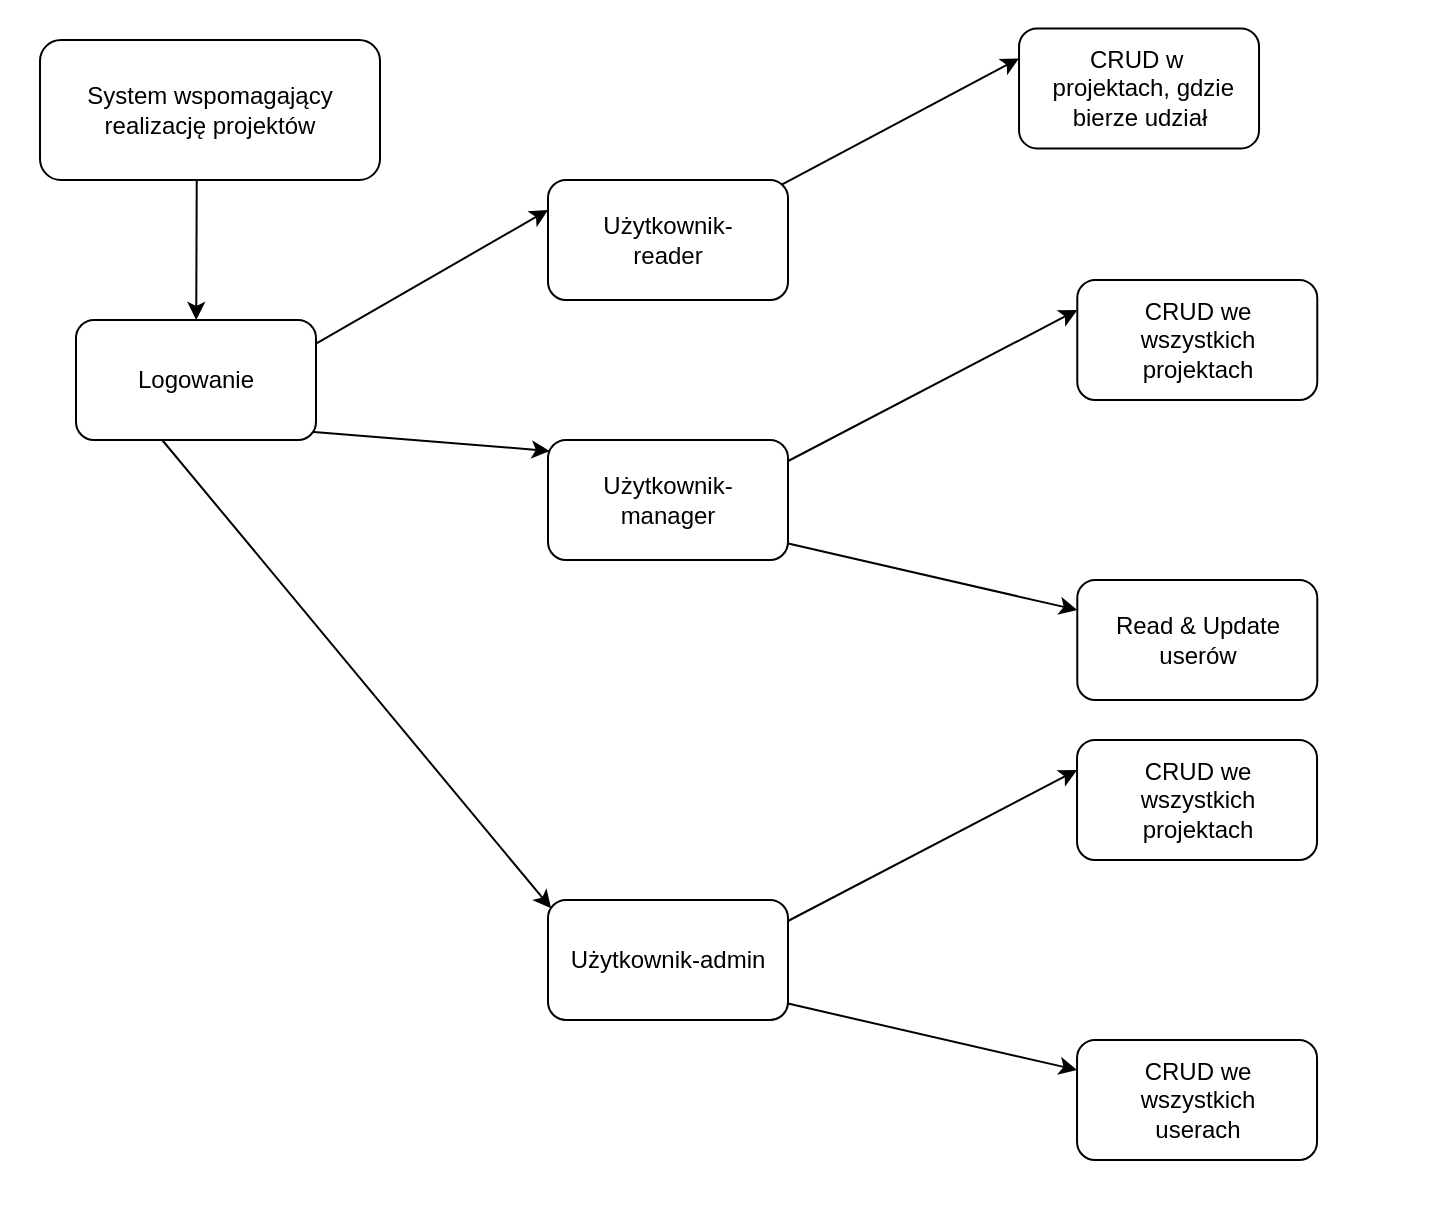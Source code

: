 <mxfile version="14.6.13" type="device"><diagram id="6dRL3DHkZBHCM8OA4Xyj" name="Strona-1"><mxGraphModel dx="1024" dy="592" grid="1" gridSize="10" guides="1" tooltips="1" connect="1" arrows="1" fold="1" page="1" pageScale="1" pageWidth="827" pageHeight="1169" math="0" shadow="0"><root><mxCell id="0"/><mxCell id="1" parent="0"/><mxCell id="h70TYrD-1M-cS9WpT5PI-1" value="" style="rounded=1;whiteSpace=wrap;html=1;" parent="1" vertex="1"><mxGeometry x="20" y="30" width="170" height="70" as="geometry"/></mxCell><mxCell id="h70TYrD-1M-cS9WpT5PI-2" value="System wspomagający realizację projektów" style="text;html=1;strokeColor=none;fillColor=none;align=center;verticalAlign=middle;whiteSpace=wrap;rounded=0;" parent="1" vertex="1"><mxGeometry x="40" y="55" width="130" height="20" as="geometry"/></mxCell><mxCell id="h70TYrD-1M-cS9WpT5PI-3" value="" style="endArrow=classic;html=1;exitX=0.461;exitY=0.994;exitDx=0;exitDy=0;exitPerimeter=0;" parent="1" source="h70TYrD-1M-cS9WpT5PI-1" target="h70TYrD-1M-cS9WpT5PI-4" edge="1"><mxGeometry width="50" height="50" relative="1" as="geometry"><mxPoint x="70" y="190" as="sourcePoint"/><mxPoint x="98" y="200" as="targetPoint"/></mxGeometry></mxCell><mxCell id="h70TYrD-1M-cS9WpT5PI-4" value="" style="rounded=1;whiteSpace=wrap;html=1;" parent="1" vertex="1"><mxGeometry x="38" y="170" width="120" height="60" as="geometry"/></mxCell><mxCell id="h70TYrD-1M-cS9WpT5PI-7" value="Logowanie" style="text;html=1;strokeColor=none;fillColor=none;align=center;verticalAlign=middle;whiteSpace=wrap;rounded=0;" parent="1" vertex="1"><mxGeometry x="48" y="180" width="100" height="40" as="geometry"/></mxCell><mxCell id="h70TYrD-1M-cS9WpT5PI-10" value="" style="rounded=1;whiteSpace=wrap;html=1;" parent="1" vertex="1"><mxGeometry x="274" y="100" width="120" height="60" as="geometry"/></mxCell><mxCell id="h70TYrD-1M-cS9WpT5PI-11" value="Użytkownik-reader" style="text;html=1;strokeColor=none;fillColor=none;align=center;verticalAlign=middle;whiteSpace=wrap;rounded=0;" parent="1" vertex="1"><mxGeometry x="284" y="110" width="100" height="40" as="geometry"/></mxCell><mxCell id="h70TYrD-1M-cS9WpT5PI-12" value="" style="rounded=1;whiteSpace=wrap;html=1;" parent="1" vertex="1"><mxGeometry x="274" y="230" width="120" height="60" as="geometry"/></mxCell><mxCell id="h70TYrD-1M-cS9WpT5PI-13" value="Użytkownik-manager" style="text;html=1;strokeColor=none;fillColor=none;align=center;verticalAlign=middle;whiteSpace=wrap;rounded=0;" parent="1" vertex="1"><mxGeometry x="284" y="240" width="100" height="40" as="geometry"/></mxCell><mxCell id="h70TYrD-1M-cS9WpT5PI-14" value="" style="rounded=1;whiteSpace=wrap;html=1;" parent="1" vertex="1"><mxGeometry x="274" y="460" width="120" height="60" as="geometry"/></mxCell><mxCell id="h70TYrD-1M-cS9WpT5PI-15" value="Użytkownik-admin" style="text;html=1;strokeColor=none;fillColor=none;align=center;verticalAlign=middle;whiteSpace=wrap;rounded=0;" parent="1" vertex="1"><mxGeometry x="284" y="470" width="100" height="40" as="geometry"/></mxCell><mxCell id="h70TYrD-1M-cS9WpT5PI-19" value="" style="endArrow=classic;html=1;entryX=0;entryY=0.25;entryDx=0;entryDy=0;exitX=1.004;exitY=0.193;exitDx=0;exitDy=0;exitPerimeter=0;" parent="1" source="h70TYrD-1M-cS9WpT5PI-4" target="h70TYrD-1M-cS9WpT5PI-10" edge="1"><mxGeometry width="50" height="50" relative="1" as="geometry"><mxPoint x="160" y="180" as="sourcePoint"/><mxPoint x="280" y="110" as="targetPoint"/></mxGeometry></mxCell><mxCell id="h70TYrD-1M-cS9WpT5PI-22" value="" style="endArrow=classic;html=1;exitX=0.991;exitY=0.934;exitDx=0;exitDy=0;exitPerimeter=0;entryX=0.007;entryY=0.091;entryDx=0;entryDy=0;entryPerimeter=0;" parent="1" source="h70TYrD-1M-cS9WpT5PI-4" target="h70TYrD-1M-cS9WpT5PI-12" edge="1"><mxGeometry width="50" height="50" relative="1" as="geometry"><mxPoint x="130" y="280" as="sourcePoint"/><mxPoint x="277" y="355" as="targetPoint"/></mxGeometry></mxCell><mxCell id="h70TYrD-1M-cS9WpT5PI-23" value="" style="endArrow=classic;html=1;entryX=0.013;entryY=0.069;entryDx=0;entryDy=0;entryPerimeter=0;exitX=0.36;exitY=1.002;exitDx=0;exitDy=0;exitPerimeter=0;" parent="1" source="h70TYrD-1M-cS9WpT5PI-4" target="h70TYrD-1M-cS9WpT5PI-14" edge="1"><mxGeometry width="50" height="50" relative="1" as="geometry"><mxPoint x="90" y="250" as="sourcePoint"/><mxPoint x="274" y="610" as="targetPoint"/></mxGeometry></mxCell><mxCell id="h70TYrD-1M-cS9WpT5PI-25" value="" style="rounded=1;whiteSpace=wrap;html=1;" parent="1" vertex="1"><mxGeometry x="509.52" y="24.21" width="120" height="60" as="geometry"/></mxCell><mxCell id="h70TYrD-1M-cS9WpT5PI-26" value="CRUD w&amp;nbsp; &amp;nbsp;projektach, gdzie bierze udział" style="text;html=1;strokeColor=none;fillColor=none;align=center;verticalAlign=middle;whiteSpace=wrap;rounded=0;" parent="1" vertex="1"><mxGeometry x="519.52" y="34.21" width="100" height="40" as="geometry"/></mxCell><mxCell id="h70TYrD-1M-cS9WpT5PI-27" value="" style="endArrow=classic;html=1;entryX=0;entryY=0.25;entryDx=0;entryDy=0;exitX=0.974;exitY=0.039;exitDx=0;exitDy=0;exitPerimeter=0;" parent="1" source="h70TYrD-1M-cS9WpT5PI-10" target="h70TYrD-1M-cS9WpT5PI-25" edge="1"><mxGeometry width="50" height="50" relative="1" as="geometry"><mxPoint x="394.0" y="105.79" as="sourcePoint"/><mxPoint x="515.52" y="34.21" as="targetPoint"/></mxGeometry></mxCell><mxCell id="h70TYrD-1M-cS9WpT5PI-29" value="" style="rounded=1;whiteSpace=wrap;html=1;" parent="1" vertex="1"><mxGeometry x="538.64" y="150" width="120" height="60" as="geometry"/></mxCell><mxCell id="h70TYrD-1M-cS9WpT5PI-30" value="CRUD we wszystkich projektach" style="text;html=1;strokeColor=none;fillColor=none;align=center;verticalAlign=middle;whiteSpace=wrap;rounded=0;" parent="1" vertex="1"><mxGeometry x="548.64" y="160" width="100" height="40" as="geometry"/></mxCell><mxCell id="h70TYrD-1M-cS9WpT5PI-31" value="" style="endArrow=classic;html=1;entryX=0;entryY=0.25;entryDx=0;entryDy=0;exitX=1.001;exitY=0.175;exitDx=0;exitDy=0;exitPerimeter=0;" parent="1" source="h70TYrD-1M-cS9WpT5PI-12" target="h70TYrD-1M-cS9WpT5PI-29" edge="1"><mxGeometry width="50" height="50" relative="1" as="geometry"><mxPoint x="420.0" y="228.13" as="sourcePoint"/><mxPoint x="544.64" y="160" as="targetPoint"/></mxGeometry></mxCell><mxCell id="h70TYrD-1M-cS9WpT5PI-32" value="" style="rounded=1;whiteSpace=wrap;html=1;" parent="1" vertex="1"><mxGeometry x="538.64" y="300" width="120" height="60" as="geometry"/></mxCell><mxCell id="h70TYrD-1M-cS9WpT5PI-33" value="Read &amp;amp; Update userów" style="text;html=1;strokeColor=none;fillColor=none;align=center;verticalAlign=middle;whiteSpace=wrap;rounded=0;" parent="1" vertex="1"><mxGeometry x="548.64" y="310" width="100" height="40" as="geometry"/></mxCell><mxCell id="h70TYrD-1M-cS9WpT5PI-34" value="" style="endArrow=classic;html=1;entryX=0;entryY=0.25;entryDx=0;entryDy=0;exitX=1.001;exitY=0.863;exitDx=0;exitDy=0;exitPerimeter=0;" parent="1" source="h70TYrD-1M-cS9WpT5PI-12" target="h70TYrD-1M-cS9WpT5PI-32" edge="1"><mxGeometry width="50" height="50" relative="1" as="geometry"><mxPoint x="420" y="378.13" as="sourcePoint"/><mxPoint x="544.64" y="310" as="targetPoint"/></mxGeometry></mxCell><mxCell id="h70TYrD-1M-cS9WpT5PI-35" value="" style="rounded=1;whiteSpace=wrap;html=1;" parent="1" vertex="1"><mxGeometry x="538.52" y="380" width="120" height="60" as="geometry"/></mxCell><mxCell id="h70TYrD-1M-cS9WpT5PI-36" value="CRUD we wszystkich projektach" style="text;html=1;strokeColor=none;fillColor=none;align=center;verticalAlign=middle;whiteSpace=wrap;rounded=0;" parent="1" vertex="1"><mxGeometry x="548.52" y="390" width="100" height="40" as="geometry"/></mxCell><mxCell id="h70TYrD-1M-cS9WpT5PI-37" value="" style="endArrow=classic;html=1;entryX=0;entryY=0.25;entryDx=0;entryDy=0;exitX=1.001;exitY=0.175;exitDx=0;exitDy=0;exitPerimeter=0;" parent="1" target="h70TYrD-1M-cS9WpT5PI-35" edge="1"><mxGeometry width="50" height="50" relative="1" as="geometry"><mxPoint x="394.0" y="470.5" as="sourcePoint"/><mxPoint x="544.52" y="390" as="targetPoint"/></mxGeometry></mxCell><mxCell id="h70TYrD-1M-cS9WpT5PI-38" value="" style="rounded=1;whiteSpace=wrap;html=1;" parent="1" vertex="1"><mxGeometry x="538.52" y="530" width="120" height="60" as="geometry"/></mxCell><mxCell id="h70TYrD-1M-cS9WpT5PI-39" value="CRUD we wszystkich userach" style="text;html=1;strokeColor=none;fillColor=none;align=center;verticalAlign=middle;whiteSpace=wrap;rounded=0;" parent="1" vertex="1"><mxGeometry x="548.52" y="540" width="100" height="40" as="geometry"/></mxCell><mxCell id="h70TYrD-1M-cS9WpT5PI-40" value="" style="endArrow=classic;html=1;entryX=0;entryY=0.25;entryDx=0;entryDy=0;exitX=1.001;exitY=0.863;exitDx=0;exitDy=0;exitPerimeter=0;" parent="1" target="h70TYrD-1M-cS9WpT5PI-38" edge="1"><mxGeometry width="50" height="50" relative="1" as="geometry"><mxPoint x="394.0" y="511.78" as="sourcePoint"/><mxPoint x="544.52" y="540" as="targetPoint"/></mxGeometry></mxCell><mxCell id="HnVHG4WjzgPJsK_GfTF4-2" value="" style="rounded=0;whiteSpace=wrap;html=1;strokeWidth=1;fillColor=none;strokeColor=none;" vertex="1" parent="1"><mxGeometry y="10" width="720" height="610" as="geometry"/></mxCell></root></mxGraphModel></diagram></mxfile>
